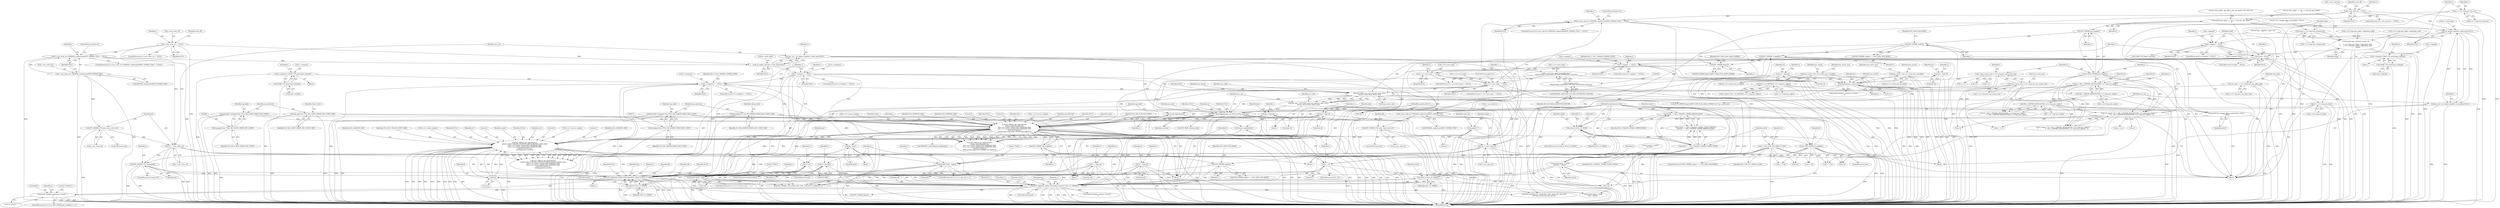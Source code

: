 digraph "0_openssl_34628967f1e65dc8f34e000f0f5518e21afbfc7b_0@pointer" {
"1001002" [label="(Call,printf(\"%02X%c\",key[z],((z+1)%16)?' ':'\n'))"];
"1000949" [label="(Call,EVP_CipherInit_ex(dd,c,NULL,key,NULL,(which & SSL3_CC_WRITE)))"];
"1000574" [label="(Call,EVP_CIPHER_CTX_cleanup(dd))"];
"1000498" [label="(Call,dd= s->enc_write_ctx)"];
"1000473" [label="(Call,s->enc_write_ctx != NULL)"];
"1000494" [label="(Call,EVP_CIPHER_CTX_init(s->enc_write_ctx))"];
"1000484" [label="(Call,s->enc_write_ctx=OPENSSL_malloc(sizeof(EVP_CIPHER_CTX)))"];
"1000326" [label="(Call,dd= s->enc_read_ctx)"];
"1000301" [label="(Call,s->enc_read_ctx != NULL)"];
"1000322" [label="(Call,EVP_CIPHER_CTX_init(s->enc_read_ctx))"];
"1000312" [label="(Call,s->enc_read_ctx=OPENSSL_malloc(sizeof(EVP_CIPHER_CTX)))"];
"1000945" [label="(Call,EVP_CIPHER_mode(c))"];
"1000761" [label="(Call,EVP_CIPHER_flags(c))"];
"1000637" [label="(Call,EVP_CIPHER_iv_length(c))"];
"1000628" [label="(Call,EVP_CIPHER_mode(c))"];
"1000599" [label="(Call,EVP_CIPHER_key_length(c))"];
"1000216" [label="(Call,printf(\"\tevp_cipher == %p ==? &d_cbc_ede_cipher3\n\", c))"];
"1000156" [label="(Call,c=s->s3->tmp.new_sym_enc)"];
"1000838" [label="(Call,EVP_CIPHER_key_length(c))"];
"1000813" [label="(Call,tls1_PRF(ssl_get_algorithm2(s),\n\t\t\t\texp_label,exp_label_len,\n\t\t\t\ts->s3->client_random,SSL3_RANDOM_SIZE,\n\t\t\t\ts->s3->server_random,SSL3_RANDOM_SIZE,\n\t\t\t\tNULL,0,NULL,0,\n\t\t\t\tkey,j,tmp1,tmp2,EVP_CIPHER_key_length(c)))"];
"1000814" [label="(Call,ssl_get_algorithm2(s))"];
"1000109" [label="(MethodParameterIn,SSL *s)"];
"1000681" [label="(Call,exp_label=(unsigned char *)TLS_MD_CLIENT_WRITE_KEY_CONST)"];
"1000683" [label="(Call,(unsigned char *)TLS_MD_CLIENT_WRITE_KEY_CONST)"];
"1000728" [label="(Call,exp_label=(unsigned char *)TLS_MD_SERVER_WRITE_KEY_CONST)"];
"1000730" [label="(Call,(unsigned char *)TLS_MD_SERVER_WRITE_KEY_CONST)"];
"1000733" [label="(Call,exp_label_len=TLS_MD_SERVER_WRITE_KEY_CONST_SIZE)"];
"1000686" [label="(Call,exp_label_len=TLS_MD_CLIENT_WRITE_KEY_CONST_SIZE)"];
"1000527" [label="(Call,s->compress == NULL)"];
"1000518" [label="(Call,s->compress=COMP_CTX_new(comp->method))"];
"1000522" [label="(Call,COMP_CTX_new(comp->method))"];
"1000512" [label="(Call,s->compress != NULL)"];
"1000505" [label="(Call,ssl_replace_hash(&s->write_hash,NULL))"];
"1000483" [label="(Call,(s->enc_write_ctx=OPENSSL_malloc(sizeof(EVP_CIPHER_CTX))) == NULL)"];
"1000773" [label="(Call,EVP_DigestSignInit(mac_ctx,NULL,m,NULL,mac_key))"];
"1000331" [label="(Call,mac_ctx=ssl_replace_hash(&s->read_hash,NULL))"];
"1000333" [label="(Call,ssl_replace_hash(&s->read_hash,NULL))"];
"1000311" [label="(Call,(s->enc_read_ctx=OPENSSL_malloc(sizeof(EVP_CIPHER_CTX))) == NULL)"];
"1000503" [label="(Call,mac_ctx = ssl_replace_hash(&s->write_hash,NULL))"];
"1000767" [label="(Call,EVP_PKEY_new_mac_key(mac_type, NULL,\n\t\t\t\tmac_secret,*mac_secret_size))"];
"1000174" [label="(Call,mac_type = s->s3->tmp.new_mac_pkey_type)"];
"1000356" [label="(Call,comp != NULL)"];
"1000195" [label="(Call,printf(\"\talg= %ld/%ld, comp= %p\n\",\n\t       s->s3->tmp.new_cipher->algorithm_mkey,\n\t       s->s3->tmp.new_cipher->algorithm_auth,\n\t       comp))"];
"1000183" [label="(Call,comp=s->s3->tmp.new_compression)"];
"1000340" [label="(Call,s->expand != NULL)"];
"1000402" [label="(Call,s->s3->rrec.comp == NULL)"];
"1000389" [label="(Call,s->s3->rrec.comp=(unsigned char *)\n\t\t\t\t\tOPENSSL_malloc(SSL3_RT_MAX_ENCRYPTED_LENGTH))"];
"1000397" [label="(Call,(unsigned char *)\n\t\t\t\t\tOPENSSL_malloc(SSL3_RT_MAX_ENCRYPTED_LENGTH))"];
"1000399" [label="(Call,OPENSSL_malloc(SSL3_RT_MAX_ENCRYPTED_LENGTH))"];
"1000380" [label="(Call,s->s3->rrec.comp == NULL)"];
"1000369" [label="(Call,s->expand == NULL)"];
"1000360" [label="(Call,s->expand=COMP_CTX_new(comp->method))"];
"1000364" [label="(Call,COMP_CTX_new(comp->method))"];
"1000754" [label="(Call,memcpy(mac_secret,ms,i))"];
"1000554" [label="(Call,mac_secret= &(s->s3->write_mac_secret[0]))"];
"1000429" [label="(Call,mac_secret= &(s->s3->read_mac_secret[0]))"];
"1000648" [label="(Call,ms=  &(p[ 0]))"];
"1000697" [label="(Call,ms=  &(p[ n]))"];
"1000585" [label="(Call,i=*mac_secret_size=s->s3->tmp.new_mac_secret_size)"];
"1000587" [label="(Call,*mac_secret_size=s->s3->tmp.new_mac_secret_size)"];
"1000165" [label="(Call,m=s->s3->tmp.new_hash)"];
"1000765" [label="(Call,mac_key = EVP_PKEY_new_mac_key(mac_type, NULL,\n\t\t\t\tmac_secret,*mac_secret_size))"];
"1000708" [label="(Call,key= &(p[ n]))"];
"1000659" [label="(Call,key= &(p[ n]))"];
"1000601" [label="(Call,j=is_export ? (cl < SSL_C_EXPORT_KEYLENGTH(s->s3->tmp.new_cipher) ?\n\t               cl : SSL_C_EXPORT_KEYLENGTH(s->s3->tmp.new_cipher)) : cl)"];
"1000606" [label="(Call,cl < SSL_C_EXPORT_KEYLENGTH(s->s3->tmp.new_cipher))"];
"1000597" [label="(Call,cl=EVP_CIPHER_key_length(c))"];
"1000608" [label="(Call,SSL_C_EXPORT_KEYLENGTH(s->s3->tmp.new_cipher))"];
"1000148" [label="(Call,SSL_C_IS_EXPORT(s->s3->tmp.new_cipher))"];
"1000617" [label="(Call,SSL_C_EXPORT_KEYLENGTH(s->s3->tmp.new_cipher))"];
"1000851" [label="(Call,tls1_PRF(ssl_get_algorithm2(s),\n\t\t\t\t\tTLS_MD_IV_BLOCK_CONST,TLS_MD_IV_BLOCK_CONST_SIZE,\n\t\t\t\t\ts->s3->client_random,SSL3_RANDOM_SIZE,\n\t\t\t\t\ts->s3->server_random,SSL3_RANDOM_SIZE,\n\t\t\t\t\tNULL,0,NULL,0,\n\t\t\t\t\tempty,0,iv1,iv2,k*2))"];
"1000852" [label="(Call,ssl_get_algorithm2(s))"];
"1000113" [label="(Call,empty[]=\"\")"];
"1000876" [label="(Call,k*2)"];
"1000845" [label="(Call,k > 0)"];
"1000631" [label="(Call,k = EVP_GCM_TLS_FIXED_IV_LEN)"];
"1000635" [label="(Call,k=EVP_CIPHER_iv_length(c))"];
"1000841" [label="(Call,key=tmp1)"];
"1000916" [label="(Call,printf(\"%02x\", key[i]))"];
"1000955" [label="(Call,which & SSL3_CC_WRITE)"];
"1000781" [label="(Call,printf(\"which = %04X\nmac key=\",which))"];
"1000644" [label="(Call,which == SSL3_CHANGE_CIPHER_SERVER_READ)"];
"1000641" [label="(Call,which == SSL3_CHANGE_CIPHER_CLIENT_WRITE)"];
"1000273" [label="(Call,which & SSL3_CC_READ)"];
"1000192" [label="(Call,printf(\"tls1_change_cipher_state(which= %d) w/\n\", which))"];
"1000110" [label="(MethodParameterIn,int which)"];
"1000964" [label="(Call,EVP_CipherInit_ex(dd,c,NULL,key,iv,(which & SSL3_CC_WRITE)))"];
"1000882" [label="(Call,iv=iv1)"];
"1000936" [label="(Call,printf(\"%02x\", iv[i]))"];
"1000886" [label="(Call,iv= &(iv1[k]))"];
"1000670" [label="(Call,iv=  &(p[ n]))"];
"1000719" [label="(Call,iv=  &(p[ n]))"];
"1000970" [label="(Call,which & SSL3_CC_WRITE)"];
"1000643" [label="(Identifier,SSL3_CHANGE_CIPHER_CLIENT_WRITE)"];
"1000810" [label="(Block,)"];
"1000948" [label="(Block,)"];
"1000895" [label="(Identifier,s)"];
"1000762" [label="(Identifier,c)"];
"1000660" [label="(Identifier,key)"];
"1000500" [label="(Call,s->enc_write_ctx)"];
"1000554" [label="(Call,mac_secret= &(s->s3->write_mac_secret[0]))"];
"1000851" [label="(Call,tls1_PRF(ssl_get_algorithm2(s),\n\t\t\t\t\tTLS_MD_IV_BLOCK_CONST,TLS_MD_IV_BLOCK_CONST_SIZE,\n\t\t\t\t\ts->s3->client_random,SSL3_RANDOM_SIZE,\n\t\t\t\t\ts->s3->server_random,SSL3_RANDOM_SIZE,\n\t\t\t\t\tNULL,0,NULL,0,\n\t\t\t\t\tempty,0,iv1,iv2,k*2))"];
"1000728" [label="(Call,exp_label=(unsigned char *)TLS_MD_SERVER_WRITE_KEY_CONST)"];
"1000495" [label="(Call,s->enc_write_ctx)"];
"1000484" [label="(Call,s->enc_write_ctx=OPENSSL_malloc(sizeof(EVP_CIPHER_CTX)))"];
"1000690" [label="(Identifier,client_write)"];
"1000522" [label="(Call,COMP_CTX_new(comp->method))"];
"1000149" [label="(Call,s->s3->tmp.new_cipher)"];
"1000618" [label="(Call,s->s3->tmp.new_cipher)"];
"1000641" [label="(Call,which == SSL3_CHANGE_CIPHER_CLIENT_WRITE)"];
"1000768" [label="(Identifier,mac_type)"];
"1000877" [label="(Identifier,k)"];
"1000157" [label="(Identifier,c)"];
"1000628" [label="(Call,EVP_CIPHER_mode(c))"];
"1000730" [label="(Call,(unsigned char *)TLS_MD_SERVER_WRITE_KEY_CONST)"];
"1000319" [label="(Identifier,NULL)"];
"1000882" [label="(Call,iv=iv1)"];
"1000915" [label="(Identifier,i)"];
"1000323" [label="(Call,s->enc_read_ctx)"];
"1001023" [label="(Call,z<k)"];
"1000688" [label="(Identifier,TLS_MD_CLIENT_WRITE_KEY_CONST_SIZE)"];
"1000310" [label="(ControlStructure,if ((s->enc_read_ctx=OPENSSL_malloc(sizeof(EVP_CIPHER_CTX))) == NULL))"];
"1000885" [label="(ControlStructure,else)"];
"1000393" [label="(Identifier,s)"];
"1000529" [label="(Identifier,s)"];
"1000635" [label="(Call,k=EVP_CIPHER_iv_length(c))"];
"1000757" [label="(Identifier,i)"];
"1000649" [label="(Identifier,ms)"];
"1000642" [label="(Identifier,which)"];
"1000917" [label="(Literal,\"%02x\")"];
"1000944" [label="(Call,EVP_CIPHER_mode(c) == EVP_CIPH_GCM_MODE)"];
"1000650" [label="(Call,&(p[ 0]))"];
"1000981" [label="(Call,EVP_CIPHER_CTX_ctrl(dd,EVP_CTRL_AEAD_SET_MAC_KEY,\n\t\t\t\t*mac_secret_size,mac_secret))"];
"1000818" [label="(Call,s->s3->client_random)"];
"1000774" [label="(Identifier,mac_ctx)"];
"1000813" [label="(Call,tls1_PRF(ssl_get_algorithm2(s),\n\t\t\t\texp_label,exp_label_len,\n\t\t\t\ts->s3->client_random,SSL3_RANDOM_SIZE,\n\t\t\t\ts->s3->server_random,SSL3_RANDOM_SIZE,\n\t\t\t\tNULL,0,NULL,0,\n\t\t\t\tkey,j,tmp1,tmp2,EVP_CIPHER_key_length(c)))"];
"1000836" [label="(Identifier,tmp1)"];
"1001028" [label="(Call,printf(\"%02X%c\",iv[z],((z+1)%16)?' ':'\n'))"];
"1001047" [label="(Call,OPENSSL_cleanse(tmp2,sizeof(tmp1)))"];
"1000301" [label="(Call,s->enc_read_ctx != NULL)"];
"1000698" [label="(Identifier,ms)"];
"1000630" [label="(Identifier,EVP_CIPH_GCM_MODE)"];
"1000954" [label="(Identifier,NULL)"];
"1000884" [label="(Identifier,iv1)"];
"1000148" [label="(Call,SSL_C_IS_EXPORT(s->s3->tmp.new_cipher))"];
"1000781" [label="(Call,printf(\"which = %04X\nmac key=\",which))"];
"1000842" [label="(Identifier,key)"];
"1000965" [label="(Identifier,dd)"];
"1000632" [label="(Identifier,k)"];
"1000856" [label="(Call,s->s3->client_random)"];
"1000776" [label="(Identifier,m)"];
"1000362" [label="(Identifier,s)"];
"1000167" [label="(Call,s->s3->tmp.new_hash)"];
"1000185" [label="(Call,s->s3->tmp.new_compression)"];
"1000360" [label="(Call,s->expand=COMP_CTX_new(comp->method))"];
"1000384" [label="(Identifier,s)"];
"1000725" [label="(Call,n+=k)"];
"1000627" [label="(Call,EVP_CIPHER_mode(c) == EVP_CIPH_GCM_MODE)"];
"1000399" [label="(Call,OPENSSL_malloc(SSL3_RT_MAX_ENCRYPTED_LENGTH))"];
"1000390" [label="(Call,s->s3->rrec.comp)"];
"1000572" [label="(ControlStructure,if (reuse_dd))"];
"1000855" [label="(Identifier,TLS_MD_IV_BLOCK_CONST_SIZE)"];
"1000729" [label="(Identifier,exp_label)"];
"1000346" [label="(Call,COMP_CTX_free(s->expand))"];
"1000276" [label="(Block,)"];
"1000850" [label="(Call,!tls1_PRF(ssl_get_algorithm2(s),\n\t\t\t\t\tTLS_MD_IV_BLOCK_CONST,TLS_MD_IV_BLOCK_CONST_SIZE,\n\t\t\t\t\ts->s3->client_random,SSL3_RANDOM_SIZE,\n\t\t\t\t\ts->s3->server_random,SSL3_RANDOM_SIZE,\n\t\t\t\t\tNULL,0,NULL,0,\n\t\t\t\t\tempty,0,iv1,iv2,k*2))"];
"1000715" [label="(Identifier,n)"];
"1000373" [label="(Identifier,NULL)"];
"1000726" [label="(Identifier,n)"];
"1000835" [label="(Identifier,j)"];
"1000852" [label="(Call,ssl_get_algorithm2(s))"];
"1000485" [label="(Call,s->enc_write_ctx)"];
"1000166" [label="(Identifier,m)"];
"1000687" [label="(Identifier,exp_label_len)"];
"1000854" [label="(Identifier,TLS_MD_IV_BLOCK_CONST)"];
"1000654" [label="(Call,n=i+i)"];
"1000365" [label="(Call,comp->method)"];
"1000514" [label="(Identifier,s)"];
"1000969" [label="(Identifier,iv)"];
"1000667" [label="(Call,j+j)"];
"1000338" [label="(Identifier,NULL)"];
"1000599" [label="(Call,EVP_CIPHER_key_length(c))"];
"1000977" [label="(Identifier,c)"];
"1000115" [label="(Literal,\"\")"];
"1000340" [label="(Call,s->expand != NULL)"];
"1000483" [label="(Call,(s->enc_write_ctx=OPENSSL_malloc(sizeof(EVP_CIPHER_CTX))) == NULL)"];
"1000935" [label="(Identifier,i)"];
"1000196" [label="(Literal,\"\talg= %ld/%ld, comp= %p\n\")"];
"1000812" [label="(Call,!tls1_PRF(ssl_get_algorithm2(s),\n\t\t\t\texp_label,exp_label_len,\n\t\t\t\ts->s3->client_random,SSL3_RANDOM_SIZE,\n\t\t\t\ts->s3->server_random,SSL3_RANDOM_SIZE,\n\t\t\t\tNULL,0,NULL,0,\n\t\t\t\tkey,j,tmp1,tmp2,EVP_CIPHER_key_length(c)))"];
"1000528" [label="(Call,s->compress)"];
"1000534" [label="(Identifier,SSL_F_TLS1_CHANGE_CIPHER_STATE)"];
"1000870" [label="(Identifier,NULL)"];
"1000720" [label="(Identifier,iv)"];
"1000705" [label="(Call,i+j)"];
"1000841" [label="(Call,key=tmp1)"];
"1000764" [label="(Block,)"];
"1000498" [label="(Call,dd= s->enc_write_ctx)"];
"1000585" [label="(Call,i=*mac_secret_size=s->s3->tmp.new_mac_secret_size)"];
"1000874" [label="(Identifier,iv1)"];
"1000769" [label="(Identifier,NULL)"];
"1000494" [label="(Call,EVP_CIPHER_CTX_init(s->enc_write_ctx))"];
"1000763" [label="(Identifier,EVP_CIPH_FLAG_AEAD_CIPHER)"];
"1000114" [label="(Identifier,empty)"];
"1000971" [label="(Identifier,which)"];
"1000629" [label="(Identifier,c)"];
"1000659" [label="(Call,key= &(p[ n]))"];
"1000839" [label="(Identifier,c)"];
"1001004" [label="(Call,key[z])"];
"1000540" [label="(Identifier,s)"];
"1000873" [label="(Literal,0)"];
"1000661" [label="(Call,&(p[ n]))"];
"1000518" [label="(Call,s->compress=COMP_CTX_new(comp->method))"];
"1000987" [label="(Call,printf(\"which = %04X\nkey=\",which))"];
"1000455" [label="(Identifier,s)"];
"1000305" [label="(Identifier,NULL)"];
"1000760" [label="(Call,EVP_CIPHER_flags(c)&EVP_CIPH_FLAG_AEAD_CIPHER)"];
"1000333" [label="(Call,ssl_replace_hash(&s->read_hash,NULL))"];
"1000311" [label="(Call,(s->enc_read_ctx=OPENSSL_malloc(sizeof(EVP_CIPHER_CTX))) == NULL)"];
"1000946" [label="(Identifier,c)"];
"1000195" [label="(Call,printf(\"\talg= %ld/%ld, comp= %p\n\",\n\t       s->s3->tmp.new_cipher->algorithm_mkey,\n\t       s->s3->tmp.new_cipher->algorithm_auth,\n\t       comp))"];
"1000403" [label="(Call,s->s3->rrec.comp)"];
"1000666" [label="(Identifier,n)"];
"1000665" [label="(Call,n+=j+j)"];
"1000474" [label="(Call,s->enc_write_ctx)"];
"1000144" [label="(Identifier,reuse_dd)"];
"1000626" [label="(ControlStructure,if (EVP_CIPHER_mode(c) == EVP_CIPH_GCM_MODE))"];
"1000846" [label="(Identifier,k)"];
"1000790" [label="(Call,z<i)"];
"1000479" [label="(Identifier,reuse_dd)"];
"1000732" [label="(Identifier,TLS_MD_SERVER_WRITE_KEY_CONST)"];
"1000555" [label="(Identifier,mac_secret)"];
"1000633" [label="(Identifier,EVP_GCM_TLS_FIXED_IV_LEN)"];
"1000334" [label="(Call,&s->read_hash)"];
"1000617" [label="(Call,SSL_C_EXPORT_KEYLENGTH(s->s3->tmp.new_cipher))"];
"1000606" [label="(Call,cl < SSL_C_EXPORT_KEYLENGTH(s->s3->tmp.new_cipher))"];
"1001001" [label="(Identifier,z)"];
"1000216" [label="(Call,printf(\"\tevp_cipher == %p ==? &d_cbc_ede_cipher3\n\", c))"];
"1000829" [label="(Identifier,SSL3_RANDOM_SIZE)"];
"1000526" [label="(ControlStructure,if (s->compress == NULL))"];
"1000184" [label="(Identifier,comp)"];
"1000970" [label="(Call,which & SSL3_CC_WRITE)"];
"1000945" [label="(Call,EVP_CIPHER_mode(c))"];
"1000678" [label="(Call,k+k)"];
"1000273" [label="(Call,which & SSL3_CC_READ)"];
"1000782" [label="(Literal,\"which = %04X\nmac key=\")"];
"1000380" [label="(Call,s->s3->rrec.comp == NULL)"];
"1000686" [label="(Call,exp_label_len=TLS_MD_CLIENT_WRITE_KEY_CONST_SIZE)"];
"1000174" [label="(Call,mac_type = s->s3->tmp.new_mac_pkey_type)"];
"1001003" [label="(Literal,\"%02X%c\")"];
"1000716" [label="(Call,j+k)"];
"1000853" [label="(Identifier,s)"];
"1000693" [label="(Block,)"];
"1000775" [label="(Identifier,NULL)"];
"1000192" [label="(Call,printf(\"tls1_change_cipher_state(which= %d) w/\n\", which))"];
"1000647" [label="(Block,)"];
"1000588" [label="(Call,*mac_secret_size)"];
"1000520" [label="(Identifier,s)"];
"1000364" [label="(Call,COMP_CTX_new(comp->method))"];
"1000967" [label="(Identifier,NULL)"];
"1000512" [label="(Call,s->compress != NULL)"];
"1000656" [label="(Call,i+i)"];
"1000511" [label="(ControlStructure,if (s->compress != NULL))"];
"1000968" [label="(Identifier,key)"];
"1000341" [label="(Call,s->expand)"];
"1000878" [label="(Literal,2)"];
"1000300" [label="(ControlStructure,if (s->enc_read_ctx != NULL))"];
"1000637" [label="(Call,EVP_CIPHER_iv_length(c))"];
"1000976" [label="(Call,EVP_CIPHER_flags(c))"];
"1000531" [label="(Identifier,NULL)"];
"1000165" [label="(Call,m=s->s3->tmp.new_hash)"];
"1000823" [label="(Identifier,SSL3_RANDOM_SIZE)"];
"1000648" [label="(Call,ms=  &(p[ 0]))"];
"1000831" [label="(Literal,0)"];
"1000388" [label="(Identifier,NULL)"];
"1000274" [label="(Identifier,which)"];
"1000194" [label="(Identifier,which)"];
"1000496" [label="(Identifier,s)"];
"1000527" [label="(Call,s->compress == NULL)"];
"1000754" [label="(Call,memcpy(mac_secret,ms,i))"];
"1000517" [label="(Block,)"];
"1000780" [label="(Identifier,mac_key)"];
"1000342" [label="(Identifier,s)"];
"1000369" [label="(Call,s->expand == NULL)"];
"1000956" [label="(Identifier,which)"];
"1000503" [label="(Call,mac_ctx = ssl_replace_hash(&s->write_hash,NULL))"];
"1000646" [label="(Identifier,SSL3_CHANGE_CIPHER_SERVER_READ)"];
"1000887" [label="(Identifier,iv)"];
"1000574" [label="(Call,EVP_CIPHER_CTX_cleanup(dd))"];
"1000402" [label="(Call,s->s3->rrec.comp == NULL)"];
"1000872" [label="(Identifier,empty)"];
"1000694" [label="(Call,n=i)"];
"1000359" [label="(Block,)"];
"1000830" [label="(Identifier,NULL)"];
"1000868" [label="(Identifier,NULL)"];
"1000952" [label="(Identifier,NULL)"];
"1000355" [label="(ControlStructure,if (comp != NULL))"];
"1000482" [label="(ControlStructure,if ((s->enc_write_ctx=OPENSSL_malloc(sizeof(EVP_CIPHER_CTX))) == NULL))"];
"1000734" [label="(Identifier,exp_label_len)"];
"1000636" [label="(Identifier,k)"];
"1000672" [label="(Call,&(p[ n]))"];
"1000344" [label="(Identifier,NULL)"];
"1000283" [label="(Identifier,s)"];
"1000833" [label="(Literal,0)"];
"1000602" [label="(Identifier,j)"];
"1000709" [label="(Identifier,key)"];
"1000499" [label="(Identifier,dd)"];
"1000964" [label="(Call,EVP_CipherInit_ex(dd,c,NULL,key,iv,(which & SSL3_CC_WRITE)))"];
"1000814" [label="(Call,ssl_get_algorithm2(s))"];
"1000905" [label="(ControlStructure,for (i=0; i<c->key_len; i++))"];
"1000771" [label="(Call,*mac_secret_size)"];
"1000958" [label="(Call,EVP_CIPHER_CTX_ctrl(dd, EVP_CTRL_GCM_SET_IV_FIXED, k, iv))"];
"1000410" [label="(Identifier,NULL)"];
"1000370" [label="(Call,s->expand)"];
"1000472" [label="(ControlStructure,if (s->enc_write_ctx != NULL))"];
"1000777" [label="(Identifier,NULL)"];
"1000875" [label="(Identifier,iv2)"];
"1000883" [label="(Identifier,iv)"];
"1000356" [label="(Call,comp != NULL)"];
"1000936" [label="(Call,printf(\"%02x\", iv[i]))"];
"1000616" [label="(Identifier,cl)"];
"1000316" [label="(Call,OPENSSL_malloc(sizeof(EVP_CIPHER_CTX)))"];
"1000381" [label="(Call,s->s3->rrec.comp)"];
"1000328" [label="(Call,s->enc_read_ctx)"];
"1000275" [label="(Identifier,SSL3_CC_READ)"];
"1000176" [label="(Call,s->s3->tmp.new_mac_pkey_type)"];
"1000505" [label="(Call,ssl_replace_hash(&s->write_hash,NULL))"];
"1000871" [label="(Literal,0)"];
"1000834" [label="(Identifier,key)"];
"1000992" [label="(ControlStructure,for (z=0; z<EVP_CIPHER_key_length(c); z++))"];
"1000313" [label="(Call,s->enc_read_ctx)"];
"1000634" [label="(ControlStructure,else)"];
"1000429" [label="(Call,mac_secret= &(s->s3->read_mac_secret[0]))"];
"1000440" [label="(Identifier,mac_secret_size)"];
"1000621" [label="(Identifier,s)"];
"1000788" [label="(Identifier,z)"];
"1000607" [label="(Identifier,cl)"];
"1000302" [label="(Call,s->enc_read_ctx)"];
"1000770" [label="(Identifier,mac_secret)"];
"1000644" [label="(Call,which == SSL3_CHANGE_CIPHER_SERVER_READ)"];
"1000430" [label="(Identifier,mac_secret)"];
"1000682" [label="(Identifier,exp_label)"];
"1000504" [label="(Identifier,mac_ctx)"];
"1000708" [label="(Call,key= &(p[ n]))"];
"1000389" [label="(Call,s->s3->rrec.comp=(unsigned char *)\n\t\t\t\t\tOPENSSL_malloc(SSL3_RT_MAX_ENCRYPTED_LENGTH))"];
"1000397" [label="(Call,(unsigned char *)\n\t\t\t\t\tOPENSSL_malloc(SSL3_RT_MAX_ENCRYPTED_LENGTH))"];
"1000843" [label="(Identifier,tmp1)"];
"1001007" [label="(Call,((z+1)%16)?' ':'\n')"];
"1000880" [label="(ControlStructure,if (client_write))"];
"1000601" [label="(Call,j=is_export ? (cl < SSL_C_EXPORT_KEYLENGTH(s->s3->tmp.new_cipher) ?\n\t               cl : SSL_C_EXPORT_KEYLENGTH(s->s3->tmp.new_cipher)) : cl)"];
"1000575" [label="(Identifier,dd)"];
"1000307" [label="(Identifier,reuse_dd)"];
"1000847" [label="(Literal,0)"];
"1000683" [label="(Call,(unsigned char *)TLS_MD_CLIENT_WRITE_KEY_CONST)"];
"1000493" [label="(ControlStructure,else)"];
"1000862" [label="(Call,s->s3->server_random)"];
"1000109" [label="(MethodParameterIn,SSL *s)"];
"1000110" [label="(MethodParameterIn,int which)"];
"1000379" [label="(ControlStructure,if (s->s3->rrec.comp == NULL))"];
"1000824" [label="(Call,s->s3->server_random)"];
"1000400" [label="(Identifier,SSL3_RT_MAX_ENCRYPTED_LENGTH)"];
"1000215" [label="(Identifier,comp)"];
"1000326" [label="(Call,dd= s->enc_read_ctx)"];
"1000719" [label="(Call,iv=  &(p[ n]))"];
"1000339" [label="(ControlStructure,if (s->expand != NULL))"];
"1000523" [label="(Call,comp->method)"];
"1000778" [label="(Identifier,mac_key)"];
"1000556" [label="(Call,&(s->s3->write_mac_secret[0]))"];
"1000350" [label="(Call,s->expand=NULL)"];
"1000681" [label="(Call,exp_label=(unsigned char *)TLS_MD_CLIENT_WRITE_KEY_CONST)"];
"1000272" [label="(ControlStructure,if (which & SSL3_CC_READ))"];
"1001068" [label="(MethodReturn,int)"];
"1000655" [label="(Identifier,n)"];
"1000953" [label="(Identifier,key)"];
"1000597" [label="(Call,cl=EVP_CIPHER_key_length(c))"];
"1000937" [label="(Literal,\"%02x\")"];
"1000949" [label="(Call,EVP_CipherInit_ex(dd,c,NULL,key,NULL,(which & SSL3_CC_WRITE)))"];
"1000586" [label="(Identifier,i)"];
"1000513" [label="(Call,s->compress)"];
"1000218" [label="(Identifier,c)"];
"1000111" [label="(Block,)"];
"1000938" [label="(Call,iv[i])"];
"1000327" [label="(Identifier,dd)"];
"1000735" [label="(Identifier,TLS_MD_SERVER_WRITE_KEY_CONST_SIZE)"];
"1000795" [label="(Call,printf(\"%02X%c\",ms[z],((z+1)%16)?' ':'\n'))"];
"1000765" [label="(Call,mac_key = EVP_PKEY_new_mac_key(mac_type, NULL,\n\t\t\t\tmac_secret,*mac_secret_size))"];
"1000677" [label="(Identifier,n)"];
"1000916" [label="(Call,printf(\"%02x\", key[i]))"];
"1000477" [label="(Identifier,NULL)"];
"1000670" [label="(Call,iv=  &(p[ n]))"];
"1000817" [label="(Identifier,exp_label_len)"];
"1000156" [label="(Call,c=s->s3->tmp.new_sym_enc)"];
"1000320" [label="(ControlStructure,goto err;)"];
"1000714" [label="(Call,n+=j+k)"];
"1000577" [label="(Identifier,p)"];
"1000974" [label="(Call,(EVP_CIPHER_flags(c)&EVP_CIPH_FLAG_AEAD_CIPHER) && *mac_secret_size)"];
"1000832" [label="(Identifier,NULL)"];
"1000603" [label="(Call,is_export ? (cl < SSL_C_EXPORT_KEYLENGTH(s->s3->tmp.new_cipher) ?\n\t               cl : SSL_C_EXPORT_KEYLENGTH(s->s3->tmp.new_cipher)) : cl)"];
"1000845" [label="(Call,k > 0)"];
"1000321" [label="(ControlStructure,else)"];
"1000332" [label="(Identifier,mac_ctx)"];
"1000756" [label="(Identifier,ms)"];
"1000322" [label="(Call,EVP_CIPHER_CTX_init(s->enc_read_ctx))"];
"1000314" [label="(Identifier,s)"];
"1000761" [label="(Call,EVP_CIPHER_flags(c))"];
"1000348" [label="(Identifier,s)"];
"1000491" [label="(Identifier,NULL)"];
"1000486" [label="(Identifier,s)"];
"1000609" [label="(Call,s->s3->tmp.new_cipher)"];
"1000331" [label="(Call,mac_ctx=ssl_replace_hash(&s->read_hash,NULL))"];
"1000966" [label="(Identifier,c)"];
"1000645" [label="(Identifier,which)"];
"1000963" [label="(ControlStructure,else)"];
"1000767" [label="(Call,EVP_PKEY_new_mac_key(mac_type, NULL,\n\t\t\t\tmac_secret,*mac_secret_size))"];
"1000605" [label="(Call,cl < SSL_C_EXPORT_KEYLENGTH(s->s3->tmp.new_cipher) ?\n\t               cl : SSL_C_EXPORT_KEYLENGTH(s->s3->tmp.new_cipher))"];
"1000869" [label="(Literal,0)"];
"1000516" [label="(Identifier,NULL)"];
"1000951" [label="(Identifier,c)"];
"1000867" [label="(Identifier,SSL3_RANDOM_SIZE)"];
"1000886" [label="(Call,iv= &(iv1[k]))"];
"1000888" [label="(Call,&(iv1[k]))"];
"1000371" [label="(Identifier,s)"];
"1000146" [label="(Call,is_export=SSL_C_IS_EXPORT(s->s3->tmp.new_cipher))"];
"1000837" [label="(Identifier,tmp2)"];
"1000972" [label="(Identifier,SSL3_CC_WRITE)"];
"1000957" [label="(Identifier,SSL3_CC_WRITE)"];
"1000773" [label="(Call,EVP_DigestSignInit(mac_ctx,NULL,m,NULL,mac_key))"];
"1000755" [label="(Identifier,mac_secret)"];
"1000676" [label="(Call,n+=k+k)"];
"1000959" [label="(Identifier,dd)"];
"1000925" [label="(ControlStructure,for (i=0; i<c->iv_len; i++))"];
"1000703" [label="(Call,n+=i+j)"];
"1001002" [label="(Call,printf(\"%02X%c\",key[z],((z+1)%16)?' ':'\n'))"];
"1000638" [label="(Identifier,c)"];
"1000519" [label="(Call,s->compress)"];
"1000766" [label="(Identifier,mac_key)"];
"1000918" [label="(Call,key[i])"];
"1000737" [label="(Identifier,client_write)"];
"1000358" [label="(Identifier,NULL)"];
"1000710" [label="(Call,&(p[ n]))"];
"1000406" [label="(Identifier,s)"];
"1000473" [label="(Call,s->enc_write_ctx != NULL)"];
"1000600" [label="(Identifier,c)"];
"1000590" [label="(Call,s->s3->tmp.new_mac_secret_size)"];
"1000815" [label="(Identifier,s)"];
"1000175" [label="(Identifier,mac_type)"];
"1000376" [label="(Identifier,SSL_F_TLS1_CHANGE_CIPHER_STATE)"];
"1000779" [label="(Call,EVP_PKEY_free(mac_key))"];
"1000183" [label="(Call,comp=s->s3->tmp.new_compression)"];
"1000587" [label="(Call,*mac_secret_size=s->s3->tmp.new_mac_secret_size)"];
"1000324" [label="(Identifier,s)"];
"1000955" [label="(Call,which & SSL3_CC_WRITE)"];
"1000565" [label="(Identifier,mac_secret_size)"];
"1000158" [label="(Call,s->s3->tmp.new_sym_enc)"];
"1000193" [label="(Literal,\"tls1_change_cipher_state(which= %d) w/\n\")"];
"1000704" [label="(Identifier,n)"];
"1000721" [label="(Call,&(p[ n]))"];
"1000947" [label="(Identifier,EVP_CIPH_GCM_MODE)"];
"1000411" [label="(ControlStructure,goto err;)"];
"1000368" [label="(ControlStructure,if (s->expand == NULL))"];
"1000640" [label="(Call,(which == SSL3_CHANGE_CIPHER_CLIENT_WRITE) ||\n\t\t(which == SSL3_CHANGE_CIPHER_SERVER_READ))"];
"1000631" [label="(Call,k = EVP_GCM_TLS_FIXED_IV_LEN)"];
"1000492" [label="(ControlStructure,goto err;)"];
"1000217" [label="(Literal,\"\tevp_cipher == %p ==? &d_cbc_ede_cipher3\n\")"];
"1000876" [label="(Call,k*2)"];
"1000220" [label="(Literal,\"\tevp_cipher: nid, blksz= %d, %d, keylen=%d, ivlen=%d\n\")"];
"1000431" [label="(Call,&(s->s3->read_mac_secret[0]))"];
"1000733" [label="(Call,exp_label_len=TLS_MD_SERVER_WRITE_KEY_CONST_SIZE)"];
"1000697" [label="(Call,ms=  &(p[ n]))"];
"1000608" [label="(Call,SSL_C_EXPORT_KEYLENGTH(s->s3->tmp.new_cipher))"];
"1000197" [label="(Call,s->s3->tmp.new_cipher->algorithm_mkey)"];
"1000401" [label="(ControlStructure,if (s->s3->rrec.comp == NULL))"];
"1000357" [label="(Identifier,comp)"];
"1000113" [label="(Call,empty[]=\"\")"];
"1000598" [label="(Identifier,cl)"];
"1000861" [label="(Identifier,SSL3_RANDOM_SIZE)"];
"1000685" [label="(Identifier,TLS_MD_CLIENT_WRITE_KEY_CONST)"];
"1000671" [label="(Identifier,iv)"];
"1000415" [label="(Identifier,s)"];
"1000448" [label="(Block,)"];
"1000206" [label="(Call,s->s3->tmp.new_cipher->algorithm_auth)"];
"1000488" [label="(Call,OPENSSL_malloc(sizeof(EVP_CIPHER_CTX)))"];
"1000838" [label="(Call,EVP_CIPHER_key_length(c))"];
"1000361" [label="(Call,s->expand)"];
"1000816" [label="(Identifier,exp_label)"];
"1000506" [label="(Call,&s->write_hash)"];
"1000844" [label="(ControlStructure,if (k > 0))"];
"1000510" [label="(Identifier,NULL)"];
"1000312" [label="(Call,s->enc_read_ctx=OPENSSL_malloc(sizeof(EVP_CIPHER_CTX)))"];
"1000950" [label="(Identifier,dd)"];
"1000783" [label="(Identifier,which)"];
"1000699" [label="(Call,&(p[ n]))"];
"1001002" -> "1000992"  [label="AST: "];
"1001002" -> "1001007"  [label="CFG: "];
"1001003" -> "1001002"  [label="AST: "];
"1001004" -> "1001002"  [label="AST: "];
"1001007" -> "1001002"  [label="AST: "];
"1001001" -> "1001002"  [label="CFG: "];
"1001002" -> "1001068"  [label="DDG: "];
"1001002" -> "1001068"  [label="DDG: "];
"1001002" -> "1001068"  [label="DDG: "];
"1000949" -> "1001002"  [label="DDG: "];
"1000964" -> "1001002"  [label="DDG: "];
"1000949" -> "1000948"  [label="AST: "];
"1000949" -> "1000955"  [label="CFG: "];
"1000950" -> "1000949"  [label="AST: "];
"1000951" -> "1000949"  [label="AST: "];
"1000952" -> "1000949"  [label="AST: "];
"1000953" -> "1000949"  [label="AST: "];
"1000954" -> "1000949"  [label="AST: "];
"1000955" -> "1000949"  [label="AST: "];
"1000959" -> "1000949"  [label="CFG: "];
"1000949" -> "1001068"  [label="DDG: "];
"1000949" -> "1001068"  [label="DDG: "];
"1000949" -> "1001068"  [label="DDG: "];
"1000949" -> "1001068"  [label="DDG: "];
"1000574" -> "1000949"  [label="DDG: "];
"1000498" -> "1000949"  [label="DDG: "];
"1000326" -> "1000949"  [label="DDG: "];
"1000945" -> "1000949"  [label="DDG: "];
"1000813" -> "1000949"  [label="DDG: "];
"1000851" -> "1000949"  [label="DDG: "];
"1000527" -> "1000949"  [label="DDG: "];
"1000773" -> "1000949"  [label="DDG: "];
"1000512" -> "1000949"  [label="DDG: "];
"1000402" -> "1000949"  [label="DDG: "];
"1000356" -> "1000949"  [label="DDG: "];
"1000708" -> "1000949"  [label="DDG: "];
"1000841" -> "1000949"  [label="DDG: "];
"1000659" -> "1000949"  [label="DDG: "];
"1000916" -> "1000949"  [label="DDG: "];
"1000955" -> "1000949"  [label="DDG: "];
"1000955" -> "1000949"  [label="DDG: "];
"1000949" -> "1000958"  [label="DDG: "];
"1000949" -> "1000976"  [label="DDG: "];
"1000574" -> "1000572"  [label="AST: "];
"1000574" -> "1000575"  [label="CFG: "];
"1000575" -> "1000574"  [label="AST: "];
"1000577" -> "1000574"  [label="CFG: "];
"1000574" -> "1001068"  [label="DDG: "];
"1000574" -> "1001068"  [label="DDG: "];
"1000498" -> "1000574"  [label="DDG: "];
"1000326" -> "1000574"  [label="DDG: "];
"1000574" -> "1000964"  [label="DDG: "];
"1000498" -> "1000448"  [label="AST: "];
"1000498" -> "1000500"  [label="CFG: "];
"1000499" -> "1000498"  [label="AST: "];
"1000500" -> "1000498"  [label="AST: "];
"1000504" -> "1000498"  [label="CFG: "];
"1000498" -> "1001068"  [label="DDG: "];
"1000498" -> "1001068"  [label="DDG: "];
"1000473" -> "1000498"  [label="DDG: "];
"1000494" -> "1000498"  [label="DDG: "];
"1000498" -> "1000964"  [label="DDG: "];
"1000473" -> "1000472"  [label="AST: "];
"1000473" -> "1000477"  [label="CFG: "];
"1000474" -> "1000473"  [label="AST: "];
"1000477" -> "1000473"  [label="AST: "];
"1000479" -> "1000473"  [label="CFG: "];
"1000486" -> "1000473"  [label="CFG: "];
"1000473" -> "1001068"  [label="DDG: "];
"1000473" -> "1000483"  [label="DDG: "];
"1000473" -> "1000505"  [label="DDG: "];
"1000494" -> "1000493"  [label="AST: "];
"1000494" -> "1000495"  [label="CFG: "];
"1000495" -> "1000494"  [label="AST: "];
"1000499" -> "1000494"  [label="CFG: "];
"1000494" -> "1001068"  [label="DDG: "];
"1000484" -> "1000494"  [label="DDG: "];
"1000484" -> "1000483"  [label="AST: "];
"1000484" -> "1000488"  [label="CFG: "];
"1000485" -> "1000484"  [label="AST: "];
"1000488" -> "1000484"  [label="AST: "];
"1000491" -> "1000484"  [label="CFG: "];
"1000484" -> "1001068"  [label="DDG: "];
"1000484" -> "1001068"  [label="DDG: "];
"1000484" -> "1000483"  [label="DDG: "];
"1000326" -> "1000276"  [label="AST: "];
"1000326" -> "1000328"  [label="CFG: "];
"1000327" -> "1000326"  [label="AST: "];
"1000328" -> "1000326"  [label="AST: "];
"1000332" -> "1000326"  [label="CFG: "];
"1000326" -> "1001068"  [label="DDG: "];
"1000326" -> "1001068"  [label="DDG: "];
"1000301" -> "1000326"  [label="DDG: "];
"1000322" -> "1000326"  [label="DDG: "];
"1000326" -> "1000964"  [label="DDG: "];
"1000301" -> "1000300"  [label="AST: "];
"1000301" -> "1000305"  [label="CFG: "];
"1000302" -> "1000301"  [label="AST: "];
"1000305" -> "1000301"  [label="AST: "];
"1000307" -> "1000301"  [label="CFG: "];
"1000314" -> "1000301"  [label="CFG: "];
"1000301" -> "1001068"  [label="DDG: "];
"1000301" -> "1000311"  [label="DDG: "];
"1000301" -> "1000333"  [label="DDG: "];
"1000322" -> "1000321"  [label="AST: "];
"1000322" -> "1000323"  [label="CFG: "];
"1000323" -> "1000322"  [label="AST: "];
"1000327" -> "1000322"  [label="CFG: "];
"1000322" -> "1001068"  [label="DDG: "];
"1000312" -> "1000322"  [label="DDG: "];
"1000312" -> "1000311"  [label="AST: "];
"1000312" -> "1000316"  [label="CFG: "];
"1000313" -> "1000312"  [label="AST: "];
"1000316" -> "1000312"  [label="AST: "];
"1000319" -> "1000312"  [label="CFG: "];
"1000312" -> "1001068"  [label="DDG: "];
"1000312" -> "1001068"  [label="DDG: "];
"1000312" -> "1000311"  [label="DDG: "];
"1000945" -> "1000944"  [label="AST: "];
"1000945" -> "1000946"  [label="CFG: "];
"1000946" -> "1000945"  [label="AST: "];
"1000947" -> "1000945"  [label="CFG: "];
"1000945" -> "1000944"  [label="DDG: "];
"1000761" -> "1000945"  [label="DDG: "];
"1000838" -> "1000945"  [label="DDG: "];
"1000945" -> "1000964"  [label="DDG: "];
"1000761" -> "1000760"  [label="AST: "];
"1000761" -> "1000762"  [label="CFG: "];
"1000762" -> "1000761"  [label="AST: "];
"1000763" -> "1000761"  [label="CFG: "];
"1000761" -> "1000760"  [label="DDG: "];
"1000637" -> "1000761"  [label="DDG: "];
"1000628" -> "1000761"  [label="DDG: "];
"1000761" -> "1000838"  [label="DDG: "];
"1000637" -> "1000635"  [label="AST: "];
"1000637" -> "1000638"  [label="CFG: "];
"1000638" -> "1000637"  [label="AST: "];
"1000635" -> "1000637"  [label="CFG: "];
"1000637" -> "1001068"  [label="DDG: "];
"1000637" -> "1000635"  [label="DDG: "];
"1000628" -> "1000637"  [label="DDG: "];
"1000628" -> "1000627"  [label="AST: "];
"1000628" -> "1000629"  [label="CFG: "];
"1000629" -> "1000628"  [label="AST: "];
"1000630" -> "1000628"  [label="CFG: "];
"1000628" -> "1001068"  [label="DDG: "];
"1000628" -> "1000627"  [label="DDG: "];
"1000599" -> "1000628"  [label="DDG: "];
"1000599" -> "1000597"  [label="AST: "];
"1000599" -> "1000600"  [label="CFG: "];
"1000600" -> "1000599"  [label="AST: "];
"1000597" -> "1000599"  [label="CFG: "];
"1000599" -> "1000597"  [label="DDG: "];
"1000216" -> "1000599"  [label="DDG: "];
"1000216" -> "1000111"  [label="AST: "];
"1000216" -> "1000218"  [label="CFG: "];
"1000217" -> "1000216"  [label="AST: "];
"1000218" -> "1000216"  [label="AST: "];
"1000220" -> "1000216"  [label="CFG: "];
"1000216" -> "1001068"  [label="DDG: "];
"1000216" -> "1001068"  [label="DDG: "];
"1000156" -> "1000216"  [label="DDG: "];
"1000156" -> "1000111"  [label="AST: "];
"1000156" -> "1000158"  [label="CFG: "];
"1000157" -> "1000156"  [label="AST: "];
"1000158" -> "1000156"  [label="AST: "];
"1000166" -> "1000156"  [label="CFG: "];
"1000156" -> "1001068"  [label="DDG: "];
"1000838" -> "1000813"  [label="AST: "];
"1000838" -> "1000839"  [label="CFG: "];
"1000839" -> "1000838"  [label="AST: "];
"1000813" -> "1000838"  [label="CFG: "];
"1000838" -> "1001068"  [label="DDG: "];
"1000838" -> "1000813"  [label="DDG: "];
"1000813" -> "1000812"  [label="AST: "];
"1000814" -> "1000813"  [label="AST: "];
"1000816" -> "1000813"  [label="AST: "];
"1000817" -> "1000813"  [label="AST: "];
"1000818" -> "1000813"  [label="AST: "];
"1000823" -> "1000813"  [label="AST: "];
"1000824" -> "1000813"  [label="AST: "];
"1000829" -> "1000813"  [label="AST: "];
"1000830" -> "1000813"  [label="AST: "];
"1000831" -> "1000813"  [label="AST: "];
"1000832" -> "1000813"  [label="AST: "];
"1000833" -> "1000813"  [label="AST: "];
"1000834" -> "1000813"  [label="AST: "];
"1000835" -> "1000813"  [label="AST: "];
"1000836" -> "1000813"  [label="AST: "];
"1000837" -> "1000813"  [label="AST: "];
"1000812" -> "1000813"  [label="CFG: "];
"1000813" -> "1001068"  [label="DDG: "];
"1000813" -> "1001068"  [label="DDG: "];
"1000813" -> "1001068"  [label="DDG: "];
"1000813" -> "1001068"  [label="DDG: "];
"1000813" -> "1001068"  [label="DDG: "];
"1000813" -> "1001068"  [label="DDG: "];
"1000813" -> "1001068"  [label="DDG: "];
"1000813" -> "1001068"  [label="DDG: "];
"1000813" -> "1001068"  [label="DDG: "];
"1000813" -> "1001068"  [label="DDG: "];
"1000813" -> "1001068"  [label="DDG: "];
"1000813" -> "1001068"  [label="DDG: "];
"1000813" -> "1000812"  [label="DDG: "];
"1000813" -> "1000812"  [label="DDG: "];
"1000813" -> "1000812"  [label="DDG: "];
"1000813" -> "1000812"  [label="DDG: "];
"1000813" -> "1000812"  [label="DDG: "];
"1000813" -> "1000812"  [label="DDG: "];
"1000813" -> "1000812"  [label="DDG: "];
"1000813" -> "1000812"  [label="DDG: "];
"1000813" -> "1000812"  [label="DDG: "];
"1000813" -> "1000812"  [label="DDG: "];
"1000813" -> "1000812"  [label="DDG: "];
"1000813" -> "1000812"  [label="DDG: "];
"1000813" -> "1000812"  [label="DDG: "];
"1000814" -> "1000813"  [label="DDG: "];
"1000681" -> "1000813"  [label="DDG: "];
"1000728" -> "1000813"  [label="DDG: "];
"1000733" -> "1000813"  [label="DDG: "];
"1000686" -> "1000813"  [label="DDG: "];
"1000527" -> "1000813"  [label="DDG: "];
"1000773" -> "1000813"  [label="DDG: "];
"1000512" -> "1000813"  [label="DDG: "];
"1000356" -> "1000813"  [label="DDG: "];
"1000402" -> "1000813"  [label="DDG: "];
"1000708" -> "1000813"  [label="DDG: "];
"1000659" -> "1000813"  [label="DDG: "];
"1000601" -> "1000813"  [label="DDG: "];
"1000813" -> "1000841"  [label="DDG: "];
"1000813" -> "1000851"  [label="DDG: "];
"1000813" -> "1000851"  [label="DDG: "];
"1000813" -> "1000851"  [label="DDG: "];
"1000813" -> "1000851"  [label="DDG: "];
"1000813" -> "1000964"  [label="DDG: "];
"1000813" -> "1001047"  [label="DDG: "];
"1000814" -> "1000815"  [label="CFG: "];
"1000815" -> "1000814"  [label="AST: "];
"1000816" -> "1000814"  [label="CFG: "];
"1000814" -> "1001068"  [label="DDG: "];
"1000109" -> "1000814"  [label="DDG: "];
"1000814" -> "1000852"  [label="DDG: "];
"1000109" -> "1000108"  [label="AST: "];
"1000109" -> "1001068"  [label="DDG: "];
"1000109" -> "1000852"  [label="DDG: "];
"1000681" -> "1000647"  [label="AST: "];
"1000681" -> "1000683"  [label="CFG: "];
"1000682" -> "1000681"  [label="AST: "];
"1000683" -> "1000681"  [label="AST: "];
"1000687" -> "1000681"  [label="CFG: "];
"1000681" -> "1001068"  [label="DDG: "];
"1000681" -> "1001068"  [label="DDG: "];
"1000683" -> "1000681"  [label="DDG: "];
"1000683" -> "1000685"  [label="CFG: "];
"1000684" -> "1000683"  [label="AST: "];
"1000685" -> "1000683"  [label="AST: "];
"1000683" -> "1001068"  [label="DDG: "];
"1000728" -> "1000693"  [label="AST: "];
"1000728" -> "1000730"  [label="CFG: "];
"1000729" -> "1000728"  [label="AST: "];
"1000730" -> "1000728"  [label="AST: "];
"1000734" -> "1000728"  [label="CFG: "];
"1000728" -> "1001068"  [label="DDG: "];
"1000728" -> "1001068"  [label="DDG: "];
"1000730" -> "1000728"  [label="DDG: "];
"1000730" -> "1000732"  [label="CFG: "];
"1000731" -> "1000730"  [label="AST: "];
"1000732" -> "1000730"  [label="AST: "];
"1000730" -> "1001068"  [label="DDG: "];
"1000733" -> "1000693"  [label="AST: "];
"1000733" -> "1000735"  [label="CFG: "];
"1000734" -> "1000733"  [label="AST: "];
"1000735" -> "1000733"  [label="AST: "];
"1000737" -> "1000733"  [label="CFG: "];
"1000733" -> "1001068"  [label="DDG: "];
"1000733" -> "1001068"  [label="DDG: "];
"1000686" -> "1000647"  [label="AST: "];
"1000686" -> "1000688"  [label="CFG: "];
"1000687" -> "1000686"  [label="AST: "];
"1000688" -> "1000686"  [label="AST: "];
"1000690" -> "1000686"  [label="CFG: "];
"1000686" -> "1001068"  [label="DDG: "];
"1000686" -> "1001068"  [label="DDG: "];
"1000527" -> "1000526"  [label="AST: "];
"1000527" -> "1000531"  [label="CFG: "];
"1000528" -> "1000527"  [label="AST: "];
"1000531" -> "1000527"  [label="AST: "];
"1000534" -> "1000527"  [label="CFG: "];
"1000540" -> "1000527"  [label="CFG: "];
"1000527" -> "1001068"  [label="DDG: "];
"1000527" -> "1001068"  [label="DDG: "];
"1000527" -> "1001068"  [label="DDG: "];
"1000518" -> "1000527"  [label="DDG: "];
"1000512" -> "1000527"  [label="DDG: "];
"1000527" -> "1000767"  [label="DDG: "];
"1000527" -> "1000964"  [label="DDG: "];
"1000518" -> "1000517"  [label="AST: "];
"1000518" -> "1000522"  [label="CFG: "];
"1000519" -> "1000518"  [label="AST: "];
"1000522" -> "1000518"  [label="AST: "];
"1000529" -> "1000518"  [label="CFG: "];
"1000518" -> "1001068"  [label="DDG: "];
"1000522" -> "1000518"  [label="DDG: "];
"1000522" -> "1000523"  [label="CFG: "];
"1000523" -> "1000522"  [label="AST: "];
"1000522" -> "1001068"  [label="DDG: "];
"1000512" -> "1000511"  [label="AST: "];
"1000512" -> "1000516"  [label="CFG: "];
"1000513" -> "1000512"  [label="AST: "];
"1000516" -> "1000512"  [label="AST: "];
"1000520" -> "1000512"  [label="CFG: "];
"1000540" -> "1000512"  [label="CFG: "];
"1000512" -> "1001068"  [label="DDG: "];
"1000512" -> "1001068"  [label="DDG: "];
"1000512" -> "1001068"  [label="DDG: "];
"1000505" -> "1000512"  [label="DDG: "];
"1000512" -> "1000767"  [label="DDG: "];
"1000512" -> "1000964"  [label="DDG: "];
"1000505" -> "1000503"  [label="AST: "];
"1000505" -> "1000510"  [label="CFG: "];
"1000506" -> "1000505"  [label="AST: "];
"1000510" -> "1000505"  [label="AST: "];
"1000503" -> "1000505"  [label="CFG: "];
"1000505" -> "1001068"  [label="DDG: "];
"1000505" -> "1000503"  [label="DDG: "];
"1000505" -> "1000503"  [label="DDG: "];
"1000483" -> "1000505"  [label="DDG: "];
"1000483" -> "1000482"  [label="AST: "];
"1000483" -> "1000491"  [label="CFG: "];
"1000491" -> "1000483"  [label="AST: "];
"1000492" -> "1000483"  [label="CFG: "];
"1000496" -> "1000483"  [label="CFG: "];
"1000483" -> "1001068"  [label="DDG: "];
"1000483" -> "1001068"  [label="DDG: "];
"1000773" -> "1000764"  [label="AST: "];
"1000773" -> "1000778"  [label="CFG: "];
"1000774" -> "1000773"  [label="AST: "];
"1000775" -> "1000773"  [label="AST: "];
"1000776" -> "1000773"  [label="AST: "];
"1000777" -> "1000773"  [label="AST: "];
"1000778" -> "1000773"  [label="AST: "];
"1000780" -> "1000773"  [label="CFG: "];
"1000773" -> "1001068"  [label="DDG: "];
"1000773" -> "1001068"  [label="DDG: "];
"1000773" -> "1001068"  [label="DDG: "];
"1000331" -> "1000773"  [label="DDG: "];
"1000503" -> "1000773"  [label="DDG: "];
"1000767" -> "1000773"  [label="DDG: "];
"1000165" -> "1000773"  [label="DDG: "];
"1000765" -> "1000773"  [label="DDG: "];
"1000773" -> "1000779"  [label="DDG: "];
"1000773" -> "1000964"  [label="DDG: "];
"1000331" -> "1000276"  [label="AST: "];
"1000331" -> "1000333"  [label="CFG: "];
"1000332" -> "1000331"  [label="AST: "];
"1000333" -> "1000331"  [label="AST: "];
"1000342" -> "1000331"  [label="CFG: "];
"1000331" -> "1001068"  [label="DDG: "];
"1000331" -> "1001068"  [label="DDG: "];
"1000333" -> "1000331"  [label="DDG: "];
"1000333" -> "1000331"  [label="DDG: "];
"1000333" -> "1000338"  [label="CFG: "];
"1000334" -> "1000333"  [label="AST: "];
"1000338" -> "1000333"  [label="AST: "];
"1000333" -> "1001068"  [label="DDG: "];
"1000311" -> "1000333"  [label="DDG: "];
"1000333" -> "1000340"  [label="DDG: "];
"1000311" -> "1000310"  [label="AST: "];
"1000311" -> "1000319"  [label="CFG: "];
"1000319" -> "1000311"  [label="AST: "];
"1000320" -> "1000311"  [label="CFG: "];
"1000324" -> "1000311"  [label="CFG: "];
"1000311" -> "1001068"  [label="DDG: "];
"1000311" -> "1001068"  [label="DDG: "];
"1000503" -> "1000448"  [label="AST: "];
"1000504" -> "1000503"  [label="AST: "];
"1000514" -> "1000503"  [label="CFG: "];
"1000503" -> "1001068"  [label="DDG: "];
"1000503" -> "1001068"  [label="DDG: "];
"1000767" -> "1000765"  [label="AST: "];
"1000767" -> "1000771"  [label="CFG: "];
"1000768" -> "1000767"  [label="AST: "];
"1000769" -> "1000767"  [label="AST: "];
"1000770" -> "1000767"  [label="AST: "];
"1000771" -> "1000767"  [label="AST: "];
"1000765" -> "1000767"  [label="CFG: "];
"1000767" -> "1001068"  [label="DDG: "];
"1000767" -> "1001068"  [label="DDG: "];
"1000767" -> "1001068"  [label="DDG: "];
"1000767" -> "1000765"  [label="DDG: "];
"1000767" -> "1000765"  [label="DDG: "];
"1000767" -> "1000765"  [label="DDG: "];
"1000767" -> "1000765"  [label="DDG: "];
"1000174" -> "1000767"  [label="DDG: "];
"1000356" -> "1000767"  [label="DDG: "];
"1000402" -> "1000767"  [label="DDG: "];
"1000754" -> "1000767"  [label="DDG: "];
"1000587" -> "1000767"  [label="DDG: "];
"1000767" -> "1000974"  [label="DDG: "];
"1000767" -> "1000981"  [label="DDG: "];
"1000174" -> "1000111"  [label="AST: "];
"1000174" -> "1000176"  [label="CFG: "];
"1000175" -> "1000174"  [label="AST: "];
"1000176" -> "1000174"  [label="AST: "];
"1000184" -> "1000174"  [label="CFG: "];
"1000174" -> "1001068"  [label="DDG: "];
"1000174" -> "1001068"  [label="DDG: "];
"1000356" -> "1000355"  [label="AST: "];
"1000356" -> "1000358"  [label="CFG: "];
"1000357" -> "1000356"  [label="AST: "];
"1000358" -> "1000356"  [label="AST: "];
"1000362" -> "1000356"  [label="CFG: "];
"1000415" -> "1000356"  [label="CFG: "];
"1000356" -> "1001068"  [label="DDG: "];
"1000356" -> "1001068"  [label="DDG: "];
"1000356" -> "1001068"  [label="DDG: "];
"1000195" -> "1000356"  [label="DDG: "];
"1000340" -> "1000356"  [label="DDG: "];
"1000356" -> "1000369"  [label="DDG: "];
"1000356" -> "1000964"  [label="DDG: "];
"1000195" -> "1000111"  [label="AST: "];
"1000195" -> "1000215"  [label="CFG: "];
"1000196" -> "1000195"  [label="AST: "];
"1000197" -> "1000195"  [label="AST: "];
"1000206" -> "1000195"  [label="AST: "];
"1000215" -> "1000195"  [label="AST: "];
"1000217" -> "1000195"  [label="CFG: "];
"1000195" -> "1001068"  [label="DDG: "];
"1000195" -> "1001068"  [label="DDG: "];
"1000195" -> "1001068"  [label="DDG: "];
"1000195" -> "1001068"  [label="DDG: "];
"1000183" -> "1000195"  [label="DDG: "];
"1000183" -> "1000111"  [label="AST: "];
"1000183" -> "1000185"  [label="CFG: "];
"1000184" -> "1000183"  [label="AST: "];
"1000185" -> "1000183"  [label="AST: "];
"1000193" -> "1000183"  [label="CFG: "];
"1000183" -> "1001068"  [label="DDG: "];
"1000340" -> "1000339"  [label="AST: "];
"1000340" -> "1000344"  [label="CFG: "];
"1000341" -> "1000340"  [label="AST: "];
"1000344" -> "1000340"  [label="AST: "];
"1000348" -> "1000340"  [label="CFG: "];
"1000357" -> "1000340"  [label="CFG: "];
"1000340" -> "1001068"  [label="DDG: "];
"1000340" -> "1001068"  [label="DDG: "];
"1000340" -> "1000346"  [label="DDG: "];
"1000340" -> "1000350"  [label="DDG: "];
"1000402" -> "1000401"  [label="AST: "];
"1000402" -> "1000410"  [label="CFG: "];
"1000403" -> "1000402"  [label="AST: "];
"1000410" -> "1000402"  [label="AST: "];
"1000411" -> "1000402"  [label="CFG: "];
"1000415" -> "1000402"  [label="CFG: "];
"1000402" -> "1001068"  [label="DDG: "];
"1000402" -> "1001068"  [label="DDG: "];
"1000402" -> "1001068"  [label="DDG: "];
"1000389" -> "1000402"  [label="DDG: "];
"1000380" -> "1000402"  [label="DDG: "];
"1000380" -> "1000402"  [label="DDG: "];
"1000402" -> "1000964"  [label="DDG: "];
"1000389" -> "1000379"  [label="AST: "];
"1000389" -> "1000397"  [label="CFG: "];
"1000390" -> "1000389"  [label="AST: "];
"1000397" -> "1000389"  [label="AST: "];
"1000406" -> "1000389"  [label="CFG: "];
"1000389" -> "1001068"  [label="DDG: "];
"1000397" -> "1000389"  [label="DDG: "];
"1000397" -> "1000399"  [label="CFG: "];
"1000398" -> "1000397"  [label="AST: "];
"1000399" -> "1000397"  [label="AST: "];
"1000397" -> "1001068"  [label="DDG: "];
"1000399" -> "1000397"  [label="DDG: "];
"1000399" -> "1000400"  [label="CFG: "];
"1000400" -> "1000399"  [label="AST: "];
"1000399" -> "1001068"  [label="DDG: "];
"1000380" -> "1000379"  [label="AST: "];
"1000380" -> "1000388"  [label="CFG: "];
"1000381" -> "1000380"  [label="AST: "];
"1000388" -> "1000380"  [label="AST: "];
"1000393" -> "1000380"  [label="CFG: "];
"1000406" -> "1000380"  [label="CFG: "];
"1000369" -> "1000380"  [label="DDG: "];
"1000369" -> "1000368"  [label="AST: "];
"1000369" -> "1000373"  [label="CFG: "];
"1000370" -> "1000369"  [label="AST: "];
"1000373" -> "1000369"  [label="AST: "];
"1000376" -> "1000369"  [label="CFG: "];
"1000384" -> "1000369"  [label="CFG: "];
"1000369" -> "1001068"  [label="DDG: "];
"1000369" -> "1001068"  [label="DDG: "];
"1000369" -> "1001068"  [label="DDG: "];
"1000360" -> "1000369"  [label="DDG: "];
"1000360" -> "1000359"  [label="AST: "];
"1000360" -> "1000364"  [label="CFG: "];
"1000361" -> "1000360"  [label="AST: "];
"1000364" -> "1000360"  [label="AST: "];
"1000371" -> "1000360"  [label="CFG: "];
"1000360" -> "1001068"  [label="DDG: "];
"1000364" -> "1000360"  [label="DDG: "];
"1000364" -> "1000365"  [label="CFG: "];
"1000365" -> "1000364"  [label="AST: "];
"1000364" -> "1001068"  [label="DDG: "];
"1000754" -> "1000111"  [label="AST: "];
"1000754" -> "1000757"  [label="CFG: "];
"1000755" -> "1000754"  [label="AST: "];
"1000756" -> "1000754"  [label="AST: "];
"1000757" -> "1000754"  [label="AST: "];
"1000762" -> "1000754"  [label="CFG: "];
"1000754" -> "1001068"  [label="DDG: "];
"1000754" -> "1001068"  [label="DDG: "];
"1000754" -> "1001068"  [label="DDG: "];
"1000554" -> "1000754"  [label="DDG: "];
"1000429" -> "1000754"  [label="DDG: "];
"1000648" -> "1000754"  [label="DDG: "];
"1000697" -> "1000754"  [label="DDG: "];
"1000585" -> "1000754"  [label="DDG: "];
"1000754" -> "1000790"  [label="DDG: "];
"1000754" -> "1000795"  [label="DDG: "];
"1000754" -> "1000981"  [label="DDG: "];
"1000554" -> "1000448"  [label="AST: "];
"1000554" -> "1000556"  [label="CFG: "];
"1000555" -> "1000554"  [label="AST: "];
"1000556" -> "1000554"  [label="AST: "];
"1000565" -> "1000554"  [label="CFG: "];
"1000554" -> "1001068"  [label="DDG: "];
"1000554" -> "1001068"  [label="DDG: "];
"1000429" -> "1000276"  [label="AST: "];
"1000429" -> "1000431"  [label="CFG: "];
"1000430" -> "1000429"  [label="AST: "];
"1000431" -> "1000429"  [label="AST: "];
"1000440" -> "1000429"  [label="CFG: "];
"1000429" -> "1001068"  [label="DDG: "];
"1000429" -> "1001068"  [label="DDG: "];
"1000648" -> "1000647"  [label="AST: "];
"1000648" -> "1000650"  [label="CFG: "];
"1000649" -> "1000648"  [label="AST: "];
"1000650" -> "1000648"  [label="AST: "];
"1000655" -> "1000648"  [label="CFG: "];
"1000648" -> "1001068"  [label="DDG: "];
"1000648" -> "1001068"  [label="DDG: "];
"1000697" -> "1000693"  [label="AST: "];
"1000697" -> "1000699"  [label="CFG: "];
"1000698" -> "1000697"  [label="AST: "];
"1000699" -> "1000697"  [label="AST: "];
"1000704" -> "1000697"  [label="CFG: "];
"1000697" -> "1001068"  [label="DDG: "];
"1000585" -> "1000111"  [label="AST: "];
"1000585" -> "1000587"  [label="CFG: "];
"1000586" -> "1000585"  [label="AST: "];
"1000587" -> "1000585"  [label="AST: "];
"1000598" -> "1000585"  [label="CFG: "];
"1000587" -> "1000585"  [label="DDG: "];
"1000585" -> "1000654"  [label="DDG: "];
"1000585" -> "1000656"  [label="DDG: "];
"1000585" -> "1000694"  [label="DDG: "];
"1000585" -> "1000703"  [label="DDG: "];
"1000585" -> "1000705"  [label="DDG: "];
"1000587" -> "1000590"  [label="CFG: "];
"1000588" -> "1000587"  [label="AST: "];
"1000590" -> "1000587"  [label="AST: "];
"1000587" -> "1001068"  [label="DDG: "];
"1000587" -> "1001068"  [label="DDG: "];
"1000587" -> "1000974"  [label="DDG: "];
"1000165" -> "1000111"  [label="AST: "];
"1000165" -> "1000167"  [label="CFG: "];
"1000166" -> "1000165"  [label="AST: "];
"1000167" -> "1000165"  [label="AST: "];
"1000175" -> "1000165"  [label="CFG: "];
"1000165" -> "1001068"  [label="DDG: "];
"1000165" -> "1001068"  [label="DDG: "];
"1000765" -> "1000764"  [label="AST: "];
"1000766" -> "1000765"  [label="AST: "];
"1000774" -> "1000765"  [label="CFG: "];
"1000765" -> "1001068"  [label="DDG: "];
"1000708" -> "1000693"  [label="AST: "];
"1000708" -> "1000710"  [label="CFG: "];
"1000709" -> "1000708"  [label="AST: "];
"1000710" -> "1000708"  [label="AST: "];
"1000715" -> "1000708"  [label="CFG: "];
"1000708" -> "1001068"  [label="DDG: "];
"1000708" -> "1000916"  [label="DDG: "];
"1000708" -> "1000964"  [label="DDG: "];
"1000659" -> "1000647"  [label="AST: "];
"1000659" -> "1000661"  [label="CFG: "];
"1000660" -> "1000659"  [label="AST: "];
"1000661" -> "1000659"  [label="AST: "];
"1000666" -> "1000659"  [label="CFG: "];
"1000659" -> "1001068"  [label="DDG: "];
"1000659" -> "1000916"  [label="DDG: "];
"1000659" -> "1000964"  [label="DDG: "];
"1000601" -> "1000111"  [label="AST: "];
"1000601" -> "1000603"  [label="CFG: "];
"1000602" -> "1000601"  [label="AST: "];
"1000603" -> "1000601"  [label="AST: "];
"1000629" -> "1000601"  [label="CFG: "];
"1000601" -> "1001068"  [label="DDG: "];
"1000606" -> "1000601"  [label="DDG: "];
"1000606" -> "1000601"  [label="DDG: "];
"1000617" -> "1000601"  [label="DDG: "];
"1000597" -> "1000601"  [label="DDG: "];
"1000601" -> "1000665"  [label="DDG: "];
"1000601" -> "1000667"  [label="DDG: "];
"1000601" -> "1000703"  [label="DDG: "];
"1000601" -> "1000705"  [label="DDG: "];
"1000601" -> "1000714"  [label="DDG: "];
"1000601" -> "1000716"  [label="DDG: "];
"1000606" -> "1000605"  [label="AST: "];
"1000606" -> "1000608"  [label="CFG: "];
"1000607" -> "1000606"  [label="AST: "];
"1000608" -> "1000606"  [label="AST: "];
"1000616" -> "1000606"  [label="CFG: "];
"1000621" -> "1000606"  [label="CFG: "];
"1000606" -> "1000603"  [label="DDG: "];
"1000606" -> "1000603"  [label="DDG: "];
"1000597" -> "1000606"  [label="DDG: "];
"1000608" -> "1000606"  [label="DDG: "];
"1000606" -> "1000605"  [label="DDG: "];
"1000606" -> "1000605"  [label="DDG: "];
"1000597" -> "1000111"  [label="AST: "];
"1000598" -> "1000597"  [label="AST: "];
"1000602" -> "1000597"  [label="CFG: "];
"1000597" -> "1001068"  [label="DDG: "];
"1000597" -> "1000603"  [label="DDG: "];
"1000608" -> "1000609"  [label="CFG: "];
"1000609" -> "1000608"  [label="AST: "];
"1000608" -> "1001068"  [label="DDG: "];
"1000148" -> "1000608"  [label="DDG: "];
"1000608" -> "1000617"  [label="DDG: "];
"1000148" -> "1000146"  [label="AST: "];
"1000148" -> "1000149"  [label="CFG: "];
"1000149" -> "1000148"  [label="AST: "];
"1000146" -> "1000148"  [label="CFG: "];
"1000148" -> "1001068"  [label="DDG: "];
"1000148" -> "1000146"  [label="DDG: "];
"1000617" -> "1000605"  [label="AST: "];
"1000617" -> "1000618"  [label="CFG: "];
"1000618" -> "1000617"  [label="AST: "];
"1000605" -> "1000617"  [label="CFG: "];
"1000617" -> "1001068"  [label="DDG: "];
"1000617" -> "1000603"  [label="DDG: "];
"1000617" -> "1000605"  [label="DDG: "];
"1000851" -> "1000850"  [label="AST: "];
"1000851" -> "1000876"  [label="CFG: "];
"1000852" -> "1000851"  [label="AST: "];
"1000854" -> "1000851"  [label="AST: "];
"1000855" -> "1000851"  [label="AST: "];
"1000856" -> "1000851"  [label="AST: "];
"1000861" -> "1000851"  [label="AST: "];
"1000862" -> "1000851"  [label="AST: "];
"1000867" -> "1000851"  [label="AST: "];
"1000868" -> "1000851"  [label="AST: "];
"1000869" -> "1000851"  [label="AST: "];
"1000870" -> "1000851"  [label="AST: "];
"1000871" -> "1000851"  [label="AST: "];
"1000872" -> "1000851"  [label="AST: "];
"1000873" -> "1000851"  [label="AST: "];
"1000874" -> "1000851"  [label="AST: "];
"1000875" -> "1000851"  [label="AST: "];
"1000876" -> "1000851"  [label="AST: "];
"1000850" -> "1000851"  [label="CFG: "];
"1000851" -> "1001068"  [label="DDG: "];
"1000851" -> "1001068"  [label="DDG: "];
"1000851" -> "1001068"  [label="DDG: "];
"1000851" -> "1001068"  [label="DDG: "];
"1000851" -> "1001068"  [label="DDG: "];
"1000851" -> "1001068"  [label="DDG: "];
"1000851" -> "1001068"  [label="DDG: "];
"1000851" -> "1001068"  [label="DDG: "];
"1000851" -> "1001068"  [label="DDG: "];
"1000851" -> "1001068"  [label="DDG: "];
"1000851" -> "1001068"  [label="DDG: "];
"1000851" -> "1000850"  [label="DDG: "];
"1000851" -> "1000850"  [label="DDG: "];
"1000851" -> "1000850"  [label="DDG: "];
"1000851" -> "1000850"  [label="DDG: "];
"1000851" -> "1000850"  [label="DDG: "];
"1000851" -> "1000850"  [label="DDG: "];
"1000851" -> "1000850"  [label="DDG: "];
"1000851" -> "1000850"  [label="DDG: "];
"1000851" -> "1000850"  [label="DDG: "];
"1000851" -> "1000850"  [label="DDG: "];
"1000851" -> "1000850"  [label="DDG: "];
"1000851" -> "1000850"  [label="DDG: "];
"1000852" -> "1000851"  [label="DDG: "];
"1000113" -> "1000851"  [label="DDG: "];
"1000876" -> "1000851"  [label="DDG: "];
"1000876" -> "1000851"  [label="DDG: "];
"1000851" -> "1000882"  [label="DDG: "];
"1000851" -> "1000964"  [label="DDG: "];
"1000852" -> "1000853"  [label="CFG: "];
"1000853" -> "1000852"  [label="AST: "];
"1000854" -> "1000852"  [label="CFG: "];
"1000852" -> "1001068"  [label="DDG: "];
"1000113" -> "1000111"  [label="AST: "];
"1000113" -> "1000115"  [label="CFG: "];
"1000114" -> "1000113"  [label="AST: "];
"1000115" -> "1000113"  [label="AST: "];
"1000144" -> "1000113"  [label="CFG: "];
"1000113" -> "1001068"  [label="DDG: "];
"1000876" -> "1000878"  [label="CFG: "];
"1000877" -> "1000876"  [label="AST: "];
"1000878" -> "1000876"  [label="AST: "];
"1000876" -> "1001068"  [label="DDG: "];
"1000845" -> "1000876"  [label="DDG: "];
"1000876" -> "1000958"  [label="DDG: "];
"1000876" -> "1001023"  [label="DDG: "];
"1000845" -> "1000844"  [label="AST: "];
"1000845" -> "1000847"  [label="CFG: "];
"1000846" -> "1000845"  [label="AST: "];
"1000847" -> "1000845"  [label="AST: "];
"1000853" -> "1000845"  [label="CFG: "];
"1000895" -> "1000845"  [label="CFG: "];
"1000845" -> "1001068"  [label="DDG: "];
"1000631" -> "1000845"  [label="DDG: "];
"1000635" -> "1000845"  [label="DDG: "];
"1000845" -> "1000958"  [label="DDG: "];
"1000845" -> "1001023"  [label="DDG: "];
"1000631" -> "1000626"  [label="AST: "];
"1000631" -> "1000633"  [label="CFG: "];
"1000632" -> "1000631"  [label="AST: "];
"1000633" -> "1000631"  [label="AST: "];
"1000642" -> "1000631"  [label="CFG: "];
"1000631" -> "1001068"  [label="DDG: "];
"1000631" -> "1000676"  [label="DDG: "];
"1000631" -> "1000678"  [label="DDG: "];
"1000631" -> "1000714"  [label="DDG: "];
"1000631" -> "1000716"  [label="DDG: "];
"1000631" -> "1000725"  [label="DDG: "];
"1000631" -> "1000958"  [label="DDG: "];
"1000631" -> "1001023"  [label="DDG: "];
"1000635" -> "1000634"  [label="AST: "];
"1000636" -> "1000635"  [label="AST: "];
"1000642" -> "1000635"  [label="CFG: "];
"1000635" -> "1001068"  [label="DDG: "];
"1000635" -> "1000676"  [label="DDG: "];
"1000635" -> "1000678"  [label="DDG: "];
"1000635" -> "1000714"  [label="DDG: "];
"1000635" -> "1000716"  [label="DDG: "];
"1000635" -> "1000725"  [label="DDG: "];
"1000635" -> "1000958"  [label="DDG: "];
"1000635" -> "1001023"  [label="DDG: "];
"1000841" -> "1000810"  [label="AST: "];
"1000841" -> "1000843"  [label="CFG: "];
"1000842" -> "1000841"  [label="AST: "];
"1000843" -> "1000841"  [label="AST: "];
"1000846" -> "1000841"  [label="CFG: "];
"1000841" -> "1001068"  [label="DDG: "];
"1000841" -> "1001068"  [label="DDG: "];
"1000841" -> "1000916"  [label="DDG: "];
"1000841" -> "1000964"  [label="DDG: "];
"1000916" -> "1000905"  [label="AST: "];
"1000916" -> "1000918"  [label="CFG: "];
"1000917" -> "1000916"  [label="AST: "];
"1000918" -> "1000916"  [label="AST: "];
"1000915" -> "1000916"  [label="CFG: "];
"1000916" -> "1001068"  [label="DDG: "];
"1000916" -> "1001068"  [label="DDG: "];
"1000916" -> "1000964"  [label="DDG: "];
"1000955" -> "1000957"  [label="CFG: "];
"1000956" -> "1000955"  [label="AST: "];
"1000957" -> "1000955"  [label="AST: "];
"1000955" -> "1001068"  [label="DDG: "];
"1000781" -> "1000955"  [label="DDG: "];
"1000110" -> "1000955"  [label="DDG: "];
"1000955" -> "1000987"  [label="DDG: "];
"1000781" -> "1000111"  [label="AST: "];
"1000781" -> "1000783"  [label="CFG: "];
"1000782" -> "1000781"  [label="AST: "];
"1000783" -> "1000781"  [label="AST: "];
"1000788" -> "1000781"  [label="CFG: "];
"1000781" -> "1001068"  [label="DDG: "];
"1000781" -> "1001068"  [label="DDG: "];
"1000644" -> "1000781"  [label="DDG: "];
"1000641" -> "1000781"  [label="DDG: "];
"1000110" -> "1000781"  [label="DDG: "];
"1000781" -> "1000970"  [label="DDG: "];
"1000644" -> "1000640"  [label="AST: "];
"1000644" -> "1000646"  [label="CFG: "];
"1000645" -> "1000644"  [label="AST: "];
"1000646" -> "1000644"  [label="AST: "];
"1000640" -> "1000644"  [label="CFG: "];
"1000644" -> "1001068"  [label="DDG: "];
"1000644" -> "1001068"  [label="DDG: "];
"1000644" -> "1000640"  [label="DDG: "];
"1000644" -> "1000640"  [label="DDG: "];
"1000641" -> "1000644"  [label="DDG: "];
"1000110" -> "1000644"  [label="DDG: "];
"1000641" -> "1000640"  [label="AST: "];
"1000641" -> "1000643"  [label="CFG: "];
"1000642" -> "1000641"  [label="AST: "];
"1000643" -> "1000641"  [label="AST: "];
"1000645" -> "1000641"  [label="CFG: "];
"1000640" -> "1000641"  [label="CFG: "];
"1000641" -> "1001068"  [label="DDG: "];
"1000641" -> "1001068"  [label="DDG: "];
"1000641" -> "1000640"  [label="DDG: "];
"1000641" -> "1000640"  [label="DDG: "];
"1000273" -> "1000641"  [label="DDG: "];
"1000110" -> "1000641"  [label="DDG: "];
"1000273" -> "1000272"  [label="AST: "];
"1000273" -> "1000275"  [label="CFG: "];
"1000274" -> "1000273"  [label="AST: "];
"1000275" -> "1000273"  [label="AST: "];
"1000283" -> "1000273"  [label="CFG: "];
"1000455" -> "1000273"  [label="CFG: "];
"1000273" -> "1001068"  [label="DDG: "];
"1000273" -> "1001068"  [label="DDG: "];
"1000273" -> "1001068"  [label="DDG: "];
"1000192" -> "1000273"  [label="DDG: "];
"1000110" -> "1000273"  [label="DDG: "];
"1000192" -> "1000111"  [label="AST: "];
"1000192" -> "1000194"  [label="CFG: "];
"1000193" -> "1000192"  [label="AST: "];
"1000194" -> "1000192"  [label="AST: "];
"1000196" -> "1000192"  [label="CFG: "];
"1000192" -> "1001068"  [label="DDG: "];
"1000110" -> "1000192"  [label="DDG: "];
"1000110" -> "1000108"  [label="AST: "];
"1000110" -> "1001068"  [label="DDG: "];
"1000110" -> "1000970"  [label="DDG: "];
"1000110" -> "1000987"  [label="DDG: "];
"1000964" -> "1000963"  [label="AST: "];
"1000964" -> "1000970"  [label="CFG: "];
"1000965" -> "1000964"  [label="AST: "];
"1000966" -> "1000964"  [label="AST: "];
"1000967" -> "1000964"  [label="AST: "];
"1000968" -> "1000964"  [label="AST: "];
"1000969" -> "1000964"  [label="AST: "];
"1000970" -> "1000964"  [label="AST: "];
"1000977" -> "1000964"  [label="CFG: "];
"1000964" -> "1001068"  [label="DDG: "];
"1000964" -> "1001068"  [label="DDG: "];
"1000964" -> "1001068"  [label="DDG: "];
"1000964" -> "1001068"  [label="DDG: "];
"1000964" -> "1001068"  [label="DDG: "];
"1000964" -> "1001068"  [label="DDG: "];
"1000882" -> "1000964"  [label="DDG: "];
"1000936" -> "1000964"  [label="DDG: "];
"1000886" -> "1000964"  [label="DDG: "];
"1000670" -> "1000964"  [label="DDG: "];
"1000719" -> "1000964"  [label="DDG: "];
"1000970" -> "1000964"  [label="DDG: "];
"1000970" -> "1000964"  [label="DDG: "];
"1000964" -> "1000976"  [label="DDG: "];
"1000964" -> "1000981"  [label="DDG: "];
"1000964" -> "1001028"  [label="DDG: "];
"1000882" -> "1000880"  [label="AST: "];
"1000882" -> "1000884"  [label="CFG: "];
"1000883" -> "1000882"  [label="AST: "];
"1000884" -> "1000882"  [label="AST: "];
"1000895" -> "1000882"  [label="CFG: "];
"1000882" -> "1000936"  [label="DDG: "];
"1000882" -> "1000958"  [label="DDG: "];
"1000936" -> "1000925"  [label="AST: "];
"1000936" -> "1000938"  [label="CFG: "];
"1000937" -> "1000936"  [label="AST: "];
"1000938" -> "1000936"  [label="AST: "];
"1000935" -> "1000936"  [label="CFG: "];
"1000936" -> "1001068"  [label="DDG: "];
"1000936" -> "1001068"  [label="DDG: "];
"1000886" -> "1000936"  [label="DDG: "];
"1000670" -> "1000936"  [label="DDG: "];
"1000719" -> "1000936"  [label="DDG: "];
"1000936" -> "1000958"  [label="DDG: "];
"1000886" -> "1000885"  [label="AST: "];
"1000886" -> "1000888"  [label="CFG: "];
"1000887" -> "1000886"  [label="AST: "];
"1000888" -> "1000886"  [label="AST: "];
"1000895" -> "1000886"  [label="CFG: "];
"1000886" -> "1001068"  [label="DDG: "];
"1000886" -> "1000958"  [label="DDG: "];
"1000670" -> "1000647"  [label="AST: "];
"1000670" -> "1000672"  [label="CFG: "];
"1000671" -> "1000670"  [label="AST: "];
"1000672" -> "1000670"  [label="AST: "];
"1000677" -> "1000670"  [label="CFG: "];
"1000670" -> "1001068"  [label="DDG: "];
"1000670" -> "1001068"  [label="DDG: "];
"1000670" -> "1000958"  [label="DDG: "];
"1000719" -> "1000693"  [label="AST: "];
"1000719" -> "1000721"  [label="CFG: "];
"1000720" -> "1000719"  [label="AST: "];
"1000721" -> "1000719"  [label="AST: "];
"1000726" -> "1000719"  [label="CFG: "];
"1000719" -> "1001068"  [label="DDG: "];
"1000719" -> "1001068"  [label="DDG: "];
"1000719" -> "1000958"  [label="DDG: "];
"1000970" -> "1000972"  [label="CFG: "];
"1000971" -> "1000970"  [label="AST: "];
"1000972" -> "1000970"  [label="AST: "];
"1000970" -> "1001068"  [label="DDG: "];
"1000970" -> "1000987"  [label="DDG: "];
}
